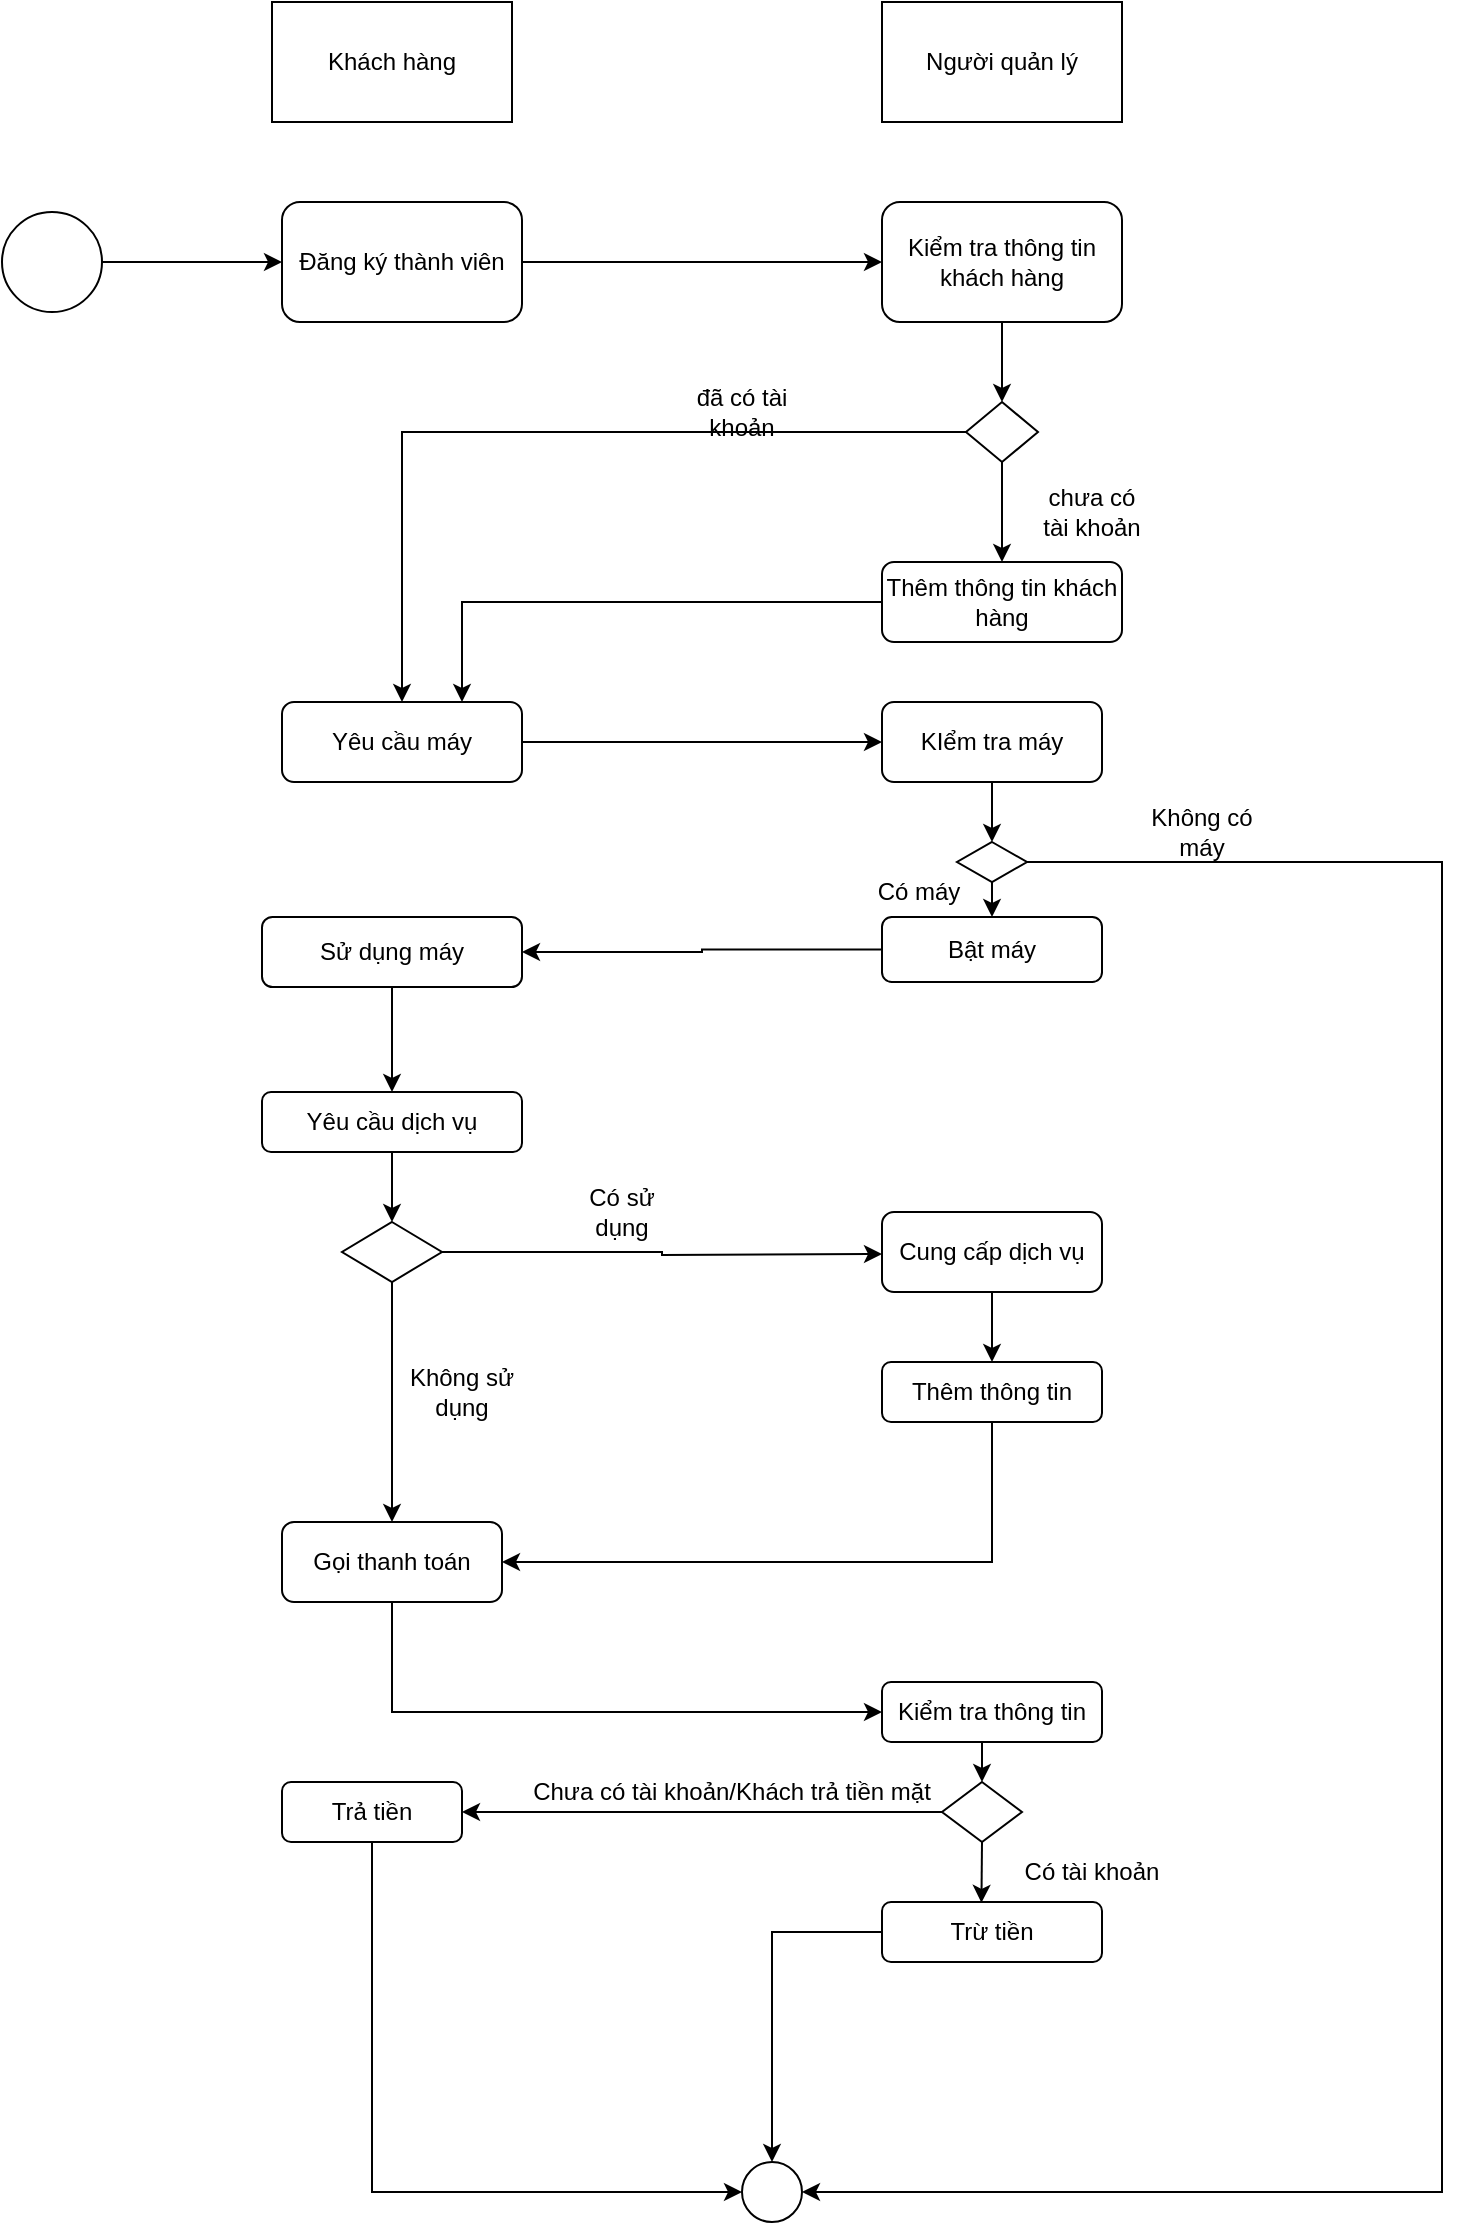<mxfile version="24.7.17">
  <diagram name="Trang-1" id="npuXC-bEJ6i2YfuDcWWq">
    <mxGraphModel dx="985" dy="521" grid="1" gridSize="10" guides="1" tooltips="1" connect="1" arrows="1" fold="1" page="1" pageScale="1" pageWidth="827" pageHeight="1169" math="0" shadow="0">
      <root>
        <mxCell id="0" />
        <mxCell id="1" parent="0" />
        <mxCell id="oFvysyFHtgkkT_9cBDpz-37" style="edgeStyle=orthogonalEdgeStyle;rounded=0;orthogonalLoop=1;jettySize=auto;html=1;exitX=1;exitY=0.5;exitDx=0;exitDy=0;entryX=0;entryY=0.5;entryDx=0;entryDy=0;" edge="1" parent="1" source="oFvysyFHtgkkT_9cBDpz-2" target="oFvysyFHtgkkT_9cBDpz-7">
          <mxGeometry relative="1" as="geometry" />
        </mxCell>
        <mxCell id="oFvysyFHtgkkT_9cBDpz-2" value="Yêu cầu máy" style="rounded=1;whiteSpace=wrap;html=1;" vertex="1" parent="1">
          <mxGeometry x="170" y="390" width="120" height="40" as="geometry" />
        </mxCell>
        <mxCell id="oFvysyFHtgkkT_9cBDpz-3" value="Đăng ký thành viên" style="rounded=1;whiteSpace=wrap;html=1;" vertex="1" parent="1">
          <mxGeometry x="170" y="140" width="120" height="60" as="geometry" />
        </mxCell>
        <mxCell id="oFvysyFHtgkkT_9cBDpz-24" style="edgeStyle=orthogonalEdgeStyle;rounded=0;orthogonalLoop=1;jettySize=auto;html=1;exitX=0.5;exitY=1;exitDx=0;exitDy=0;entryX=0.5;entryY=0;entryDx=0;entryDy=0;" edge="1" parent="1" source="oFvysyFHtgkkT_9cBDpz-4" target="oFvysyFHtgkkT_9cBDpz-6">
          <mxGeometry relative="1" as="geometry" />
        </mxCell>
        <mxCell id="oFvysyFHtgkkT_9cBDpz-4" value="Kiểm tra thông tin khách hàng" style="rounded=1;whiteSpace=wrap;html=1;" vertex="1" parent="1">
          <mxGeometry x="470" y="140" width="120" height="60" as="geometry" />
        </mxCell>
        <mxCell id="oFvysyFHtgkkT_9cBDpz-27" style="edgeStyle=orthogonalEdgeStyle;rounded=0;orthogonalLoop=1;jettySize=auto;html=1;exitX=0;exitY=0.5;exitDx=0;exitDy=0;entryX=0.75;entryY=0;entryDx=0;entryDy=0;" edge="1" parent="1" source="oFvysyFHtgkkT_9cBDpz-5" target="oFvysyFHtgkkT_9cBDpz-2">
          <mxGeometry relative="1" as="geometry" />
        </mxCell>
        <mxCell id="oFvysyFHtgkkT_9cBDpz-5" value="Thêm thông tin khách hàng" style="rounded=1;whiteSpace=wrap;html=1;" vertex="1" parent="1">
          <mxGeometry x="470" y="320" width="120" height="40" as="geometry" />
        </mxCell>
        <mxCell id="oFvysyFHtgkkT_9cBDpz-25" style="edgeStyle=orthogonalEdgeStyle;rounded=0;orthogonalLoop=1;jettySize=auto;html=1;exitX=0;exitY=0.5;exitDx=0;exitDy=0;entryX=0.5;entryY=0;entryDx=0;entryDy=0;" edge="1" parent="1" source="oFvysyFHtgkkT_9cBDpz-6" target="oFvysyFHtgkkT_9cBDpz-2">
          <mxGeometry relative="1" as="geometry" />
        </mxCell>
        <mxCell id="oFvysyFHtgkkT_9cBDpz-26" style="edgeStyle=orthogonalEdgeStyle;rounded=0;orthogonalLoop=1;jettySize=auto;html=1;exitX=0.5;exitY=1;exitDx=0;exitDy=0;entryX=0.5;entryY=0;entryDx=0;entryDy=0;" edge="1" parent="1" source="oFvysyFHtgkkT_9cBDpz-6" target="oFvysyFHtgkkT_9cBDpz-5">
          <mxGeometry relative="1" as="geometry" />
        </mxCell>
        <mxCell id="oFvysyFHtgkkT_9cBDpz-6" value="" style="rhombus;whiteSpace=wrap;html=1;" vertex="1" parent="1">
          <mxGeometry x="512" y="240" width="36" height="30" as="geometry" />
        </mxCell>
        <mxCell id="oFvysyFHtgkkT_9cBDpz-39" style="edgeStyle=orthogonalEdgeStyle;rounded=0;orthogonalLoop=1;jettySize=auto;html=1;exitX=0.5;exitY=1;exitDx=0;exitDy=0;entryX=0.5;entryY=0;entryDx=0;entryDy=0;" edge="1" parent="1" source="oFvysyFHtgkkT_9cBDpz-7" target="oFvysyFHtgkkT_9cBDpz-38">
          <mxGeometry relative="1" as="geometry" />
        </mxCell>
        <mxCell id="oFvysyFHtgkkT_9cBDpz-7" value="KIểm tra máy" style="rounded=1;whiteSpace=wrap;html=1;" vertex="1" parent="1">
          <mxGeometry x="470" y="390" width="110" height="40" as="geometry" />
        </mxCell>
        <mxCell id="oFvysyFHtgkkT_9cBDpz-35" style="edgeStyle=orthogonalEdgeStyle;rounded=0;orthogonalLoop=1;jettySize=auto;html=1;exitX=0.5;exitY=1;exitDx=0;exitDy=0;entryX=0.5;entryY=0;entryDx=0;entryDy=0;" edge="1" parent="1" source="oFvysyFHtgkkT_9cBDpz-8" target="oFvysyFHtgkkT_9cBDpz-12">
          <mxGeometry relative="1" as="geometry" />
        </mxCell>
        <mxCell id="oFvysyFHtgkkT_9cBDpz-36" style="edgeStyle=orthogonalEdgeStyle;rounded=0;orthogonalLoop=1;jettySize=auto;html=1;exitX=1;exitY=0.5;exitDx=0;exitDy=0;" edge="1" parent="1" source="oFvysyFHtgkkT_9cBDpz-8">
          <mxGeometry relative="1" as="geometry">
            <mxPoint x="470" y="666" as="targetPoint" />
          </mxGeometry>
        </mxCell>
        <mxCell id="oFvysyFHtgkkT_9cBDpz-8" value="" style="rhombus;whiteSpace=wrap;html=1;" vertex="1" parent="1">
          <mxGeometry x="200" y="650" width="50" height="30" as="geometry" />
        </mxCell>
        <mxCell id="oFvysyFHtgkkT_9cBDpz-45" style="edgeStyle=orthogonalEdgeStyle;rounded=0;orthogonalLoop=1;jettySize=auto;html=1;exitX=0;exitY=0.5;exitDx=0;exitDy=0;" edge="1" parent="1" source="oFvysyFHtgkkT_9cBDpz-9" target="oFvysyFHtgkkT_9cBDpz-10">
          <mxGeometry relative="1" as="geometry" />
        </mxCell>
        <mxCell id="oFvysyFHtgkkT_9cBDpz-9" value="Bật máy" style="rounded=1;whiteSpace=wrap;html=1;" vertex="1" parent="1">
          <mxGeometry x="470" y="497.5" width="110" height="32.5" as="geometry" />
        </mxCell>
        <mxCell id="oFvysyFHtgkkT_9cBDpz-33" style="edgeStyle=orthogonalEdgeStyle;rounded=0;orthogonalLoop=1;jettySize=auto;html=1;exitX=0.5;exitY=1;exitDx=0;exitDy=0;" edge="1" parent="1" source="oFvysyFHtgkkT_9cBDpz-10" target="oFvysyFHtgkkT_9cBDpz-11">
          <mxGeometry relative="1" as="geometry" />
        </mxCell>
        <mxCell id="oFvysyFHtgkkT_9cBDpz-10" value="Sử dụng máy" style="rounded=1;whiteSpace=wrap;html=1;" vertex="1" parent="1">
          <mxGeometry x="160" y="497.5" width="130" height="35" as="geometry" />
        </mxCell>
        <mxCell id="oFvysyFHtgkkT_9cBDpz-34" style="edgeStyle=orthogonalEdgeStyle;rounded=0;orthogonalLoop=1;jettySize=auto;html=1;exitX=0.5;exitY=1;exitDx=0;exitDy=0;entryX=0.5;entryY=0;entryDx=0;entryDy=0;" edge="1" parent="1" source="oFvysyFHtgkkT_9cBDpz-11" target="oFvysyFHtgkkT_9cBDpz-8">
          <mxGeometry relative="1" as="geometry" />
        </mxCell>
        <mxCell id="oFvysyFHtgkkT_9cBDpz-11" value="Yêu cầu dịch vụ" style="rounded=1;whiteSpace=wrap;html=1;" vertex="1" parent="1">
          <mxGeometry x="160" y="585" width="130" height="30" as="geometry" />
        </mxCell>
        <mxCell id="oFvysyFHtgkkT_9cBDpz-52" style="edgeStyle=orthogonalEdgeStyle;rounded=0;orthogonalLoop=1;jettySize=auto;html=1;exitX=0.5;exitY=1;exitDx=0;exitDy=0;entryX=0;entryY=0.5;entryDx=0;entryDy=0;" edge="1" parent="1" source="oFvysyFHtgkkT_9cBDpz-12" target="oFvysyFHtgkkT_9cBDpz-15">
          <mxGeometry relative="1" as="geometry" />
        </mxCell>
        <mxCell id="oFvysyFHtgkkT_9cBDpz-12" value="Gọi thanh toán" style="rounded=1;whiteSpace=wrap;html=1;" vertex="1" parent="1">
          <mxGeometry x="170" y="800" width="110" height="40" as="geometry" />
        </mxCell>
        <mxCell id="oFvysyFHtgkkT_9cBDpz-48" style="edgeStyle=orthogonalEdgeStyle;rounded=0;orthogonalLoop=1;jettySize=auto;html=1;exitX=0.5;exitY=1;exitDx=0;exitDy=0;entryX=0.5;entryY=0;entryDx=0;entryDy=0;" edge="1" parent="1" source="oFvysyFHtgkkT_9cBDpz-13" target="oFvysyFHtgkkT_9cBDpz-14">
          <mxGeometry relative="1" as="geometry" />
        </mxCell>
        <mxCell id="oFvysyFHtgkkT_9cBDpz-13" value="Cung cấp dịch vụ" style="rounded=1;whiteSpace=wrap;html=1;" vertex="1" parent="1">
          <mxGeometry x="470" y="645" width="110" height="40" as="geometry" />
        </mxCell>
        <mxCell id="oFvysyFHtgkkT_9cBDpz-49" style="edgeStyle=orthogonalEdgeStyle;rounded=0;orthogonalLoop=1;jettySize=auto;html=1;exitX=0.5;exitY=1;exitDx=0;exitDy=0;entryX=1;entryY=0.5;entryDx=0;entryDy=0;" edge="1" parent="1" source="oFvysyFHtgkkT_9cBDpz-14" target="oFvysyFHtgkkT_9cBDpz-12">
          <mxGeometry relative="1" as="geometry" />
        </mxCell>
        <mxCell id="oFvysyFHtgkkT_9cBDpz-14" value="Thêm thông tin" style="rounded=1;whiteSpace=wrap;html=1;" vertex="1" parent="1">
          <mxGeometry x="470" y="720" width="110" height="30" as="geometry" />
        </mxCell>
        <mxCell id="oFvysyFHtgkkT_9cBDpz-54" style="edgeStyle=orthogonalEdgeStyle;rounded=0;orthogonalLoop=1;jettySize=auto;html=1;exitX=0.5;exitY=1;exitDx=0;exitDy=0;entryX=0.5;entryY=0;entryDx=0;entryDy=0;" edge="1" parent="1" source="oFvysyFHtgkkT_9cBDpz-15" target="oFvysyFHtgkkT_9cBDpz-53">
          <mxGeometry relative="1" as="geometry" />
        </mxCell>
        <mxCell id="oFvysyFHtgkkT_9cBDpz-15" value="Kiểm tra thông tin" style="rounded=1;whiteSpace=wrap;html=1;" vertex="1" parent="1">
          <mxGeometry x="470" y="880" width="110" height="30" as="geometry" />
        </mxCell>
        <mxCell id="oFvysyFHtgkkT_9cBDpz-58" style="edgeStyle=orthogonalEdgeStyle;rounded=0;orthogonalLoop=1;jettySize=auto;html=1;exitX=0.5;exitY=1;exitDx=0;exitDy=0;entryX=0;entryY=0.5;entryDx=0;entryDy=0;" edge="1" parent="1" source="oFvysyFHtgkkT_9cBDpz-16" target="oFvysyFHtgkkT_9cBDpz-18">
          <mxGeometry relative="1" as="geometry" />
        </mxCell>
        <mxCell id="oFvysyFHtgkkT_9cBDpz-16" value="Trả tiền" style="rounded=1;whiteSpace=wrap;html=1;" vertex="1" parent="1">
          <mxGeometry x="170" y="930" width="90" height="30" as="geometry" />
        </mxCell>
        <mxCell id="oFvysyFHtgkkT_9cBDpz-57" style="edgeStyle=orthogonalEdgeStyle;rounded=0;orthogonalLoop=1;jettySize=auto;html=1;exitX=0;exitY=0.5;exitDx=0;exitDy=0;entryX=0.5;entryY=0;entryDx=0;entryDy=0;" edge="1" parent="1" source="oFvysyFHtgkkT_9cBDpz-17" target="oFvysyFHtgkkT_9cBDpz-18">
          <mxGeometry relative="1" as="geometry" />
        </mxCell>
        <mxCell id="oFvysyFHtgkkT_9cBDpz-17" value="Trừ tiền" style="rounded=1;whiteSpace=wrap;html=1;" vertex="1" parent="1">
          <mxGeometry x="470" y="990" width="110" height="30" as="geometry" />
        </mxCell>
        <mxCell id="oFvysyFHtgkkT_9cBDpz-18" value="" style="ellipse;whiteSpace=wrap;html=1;aspect=fixed;" vertex="1" parent="1">
          <mxGeometry x="400" y="1120" width="30" height="30" as="geometry" />
        </mxCell>
        <mxCell id="oFvysyFHtgkkT_9cBDpz-19" value="Khách hàng" style="rounded=0;whiteSpace=wrap;html=1;" vertex="1" parent="1">
          <mxGeometry x="165" y="40" width="120" height="60" as="geometry" />
        </mxCell>
        <mxCell id="oFvysyFHtgkkT_9cBDpz-20" value="Người quản lý" style="rounded=0;whiteSpace=wrap;html=1;" vertex="1" parent="1">
          <mxGeometry x="470" y="40" width="120" height="60" as="geometry" />
        </mxCell>
        <mxCell id="oFvysyFHtgkkT_9cBDpz-21" value="" style="endArrow=classic;html=1;rounded=0;entryX=0;entryY=0.5;entryDx=0;entryDy=0;" edge="1" parent="1" target="oFvysyFHtgkkT_9cBDpz-3">
          <mxGeometry width="50" height="50" relative="1" as="geometry">
            <mxPoint x="80" y="170" as="sourcePoint" />
            <mxPoint x="80" y="150" as="targetPoint" />
          </mxGeometry>
        </mxCell>
        <mxCell id="oFvysyFHtgkkT_9cBDpz-22" value="" style="ellipse;whiteSpace=wrap;html=1;aspect=fixed;" vertex="1" parent="1">
          <mxGeometry x="30" y="145" width="50" height="50" as="geometry" />
        </mxCell>
        <mxCell id="oFvysyFHtgkkT_9cBDpz-23" value="" style="endArrow=classic;html=1;rounded=0;" edge="1" parent="1" target="oFvysyFHtgkkT_9cBDpz-4">
          <mxGeometry width="50" height="50" relative="1" as="geometry">
            <mxPoint x="290" y="170" as="sourcePoint" />
            <mxPoint x="340" y="120" as="targetPoint" />
          </mxGeometry>
        </mxCell>
        <mxCell id="oFvysyFHtgkkT_9cBDpz-28" value="đã có tài khoản" style="text;html=1;align=center;verticalAlign=middle;whiteSpace=wrap;rounded=0;" vertex="1" parent="1">
          <mxGeometry x="370" y="230" width="60" height="30" as="geometry" />
        </mxCell>
        <mxCell id="oFvysyFHtgkkT_9cBDpz-31" value="chưa có tài khoản" style="text;html=1;align=center;verticalAlign=middle;whiteSpace=wrap;rounded=0;" vertex="1" parent="1">
          <mxGeometry x="545" y="280" width="60" height="30" as="geometry" />
        </mxCell>
        <mxCell id="oFvysyFHtgkkT_9cBDpz-40" style="edgeStyle=orthogonalEdgeStyle;rounded=0;orthogonalLoop=1;jettySize=auto;html=1;exitX=1;exitY=0.5;exitDx=0;exitDy=0;entryX=1;entryY=0.5;entryDx=0;entryDy=0;" edge="1" parent="1" source="oFvysyFHtgkkT_9cBDpz-38" target="oFvysyFHtgkkT_9cBDpz-18">
          <mxGeometry relative="1" as="geometry">
            <Array as="points">
              <mxPoint x="750" y="470" />
              <mxPoint x="750" y="1135" />
            </Array>
          </mxGeometry>
        </mxCell>
        <mxCell id="oFvysyFHtgkkT_9cBDpz-42" style="edgeStyle=orthogonalEdgeStyle;rounded=0;orthogonalLoop=1;jettySize=auto;html=1;exitX=0.5;exitY=1;exitDx=0;exitDy=0;entryX=0.5;entryY=0;entryDx=0;entryDy=0;" edge="1" parent="1" source="oFvysyFHtgkkT_9cBDpz-38" target="oFvysyFHtgkkT_9cBDpz-9">
          <mxGeometry relative="1" as="geometry" />
        </mxCell>
        <mxCell id="oFvysyFHtgkkT_9cBDpz-38" value="" style="rhombus;whiteSpace=wrap;html=1;" vertex="1" parent="1">
          <mxGeometry x="507.5" y="460" width="35" height="20" as="geometry" />
        </mxCell>
        <mxCell id="oFvysyFHtgkkT_9cBDpz-43" value="Không có máy" style="text;html=1;align=center;verticalAlign=middle;whiteSpace=wrap;rounded=0;" vertex="1" parent="1">
          <mxGeometry x="600" y="440" width="60" height="30" as="geometry" />
        </mxCell>
        <mxCell id="oFvysyFHtgkkT_9cBDpz-44" value="Có máy" style="text;html=1;align=center;verticalAlign=middle;whiteSpace=wrap;rounded=0;" vertex="1" parent="1">
          <mxGeometry x="457" y="470" width="63" height="30" as="geometry" />
        </mxCell>
        <mxCell id="oFvysyFHtgkkT_9cBDpz-46" value="Có sử dụng" style="text;html=1;align=center;verticalAlign=middle;whiteSpace=wrap;rounded=0;" vertex="1" parent="1">
          <mxGeometry x="310" y="630" width="60" height="30" as="geometry" />
        </mxCell>
        <mxCell id="oFvysyFHtgkkT_9cBDpz-47" value="Không sử dụng" style="text;html=1;align=center;verticalAlign=middle;whiteSpace=wrap;rounded=0;" vertex="1" parent="1">
          <mxGeometry x="230" y="720" width="60" height="30" as="geometry" />
        </mxCell>
        <mxCell id="oFvysyFHtgkkT_9cBDpz-55" style="edgeStyle=orthogonalEdgeStyle;rounded=0;orthogonalLoop=1;jettySize=auto;html=1;exitX=0;exitY=0.5;exitDx=0;exitDy=0;" edge="1" parent="1" source="oFvysyFHtgkkT_9cBDpz-53" target="oFvysyFHtgkkT_9cBDpz-16">
          <mxGeometry relative="1" as="geometry" />
        </mxCell>
        <mxCell id="oFvysyFHtgkkT_9cBDpz-53" value="" style="rhombus;whiteSpace=wrap;html=1;" vertex="1" parent="1">
          <mxGeometry x="500" y="930" width="40" height="30" as="geometry" />
        </mxCell>
        <mxCell id="oFvysyFHtgkkT_9cBDpz-56" style="edgeStyle=orthogonalEdgeStyle;rounded=0;orthogonalLoop=1;jettySize=auto;html=1;exitX=0.5;exitY=1;exitDx=0;exitDy=0;entryX=0.452;entryY=0.014;entryDx=0;entryDy=0;entryPerimeter=0;" edge="1" parent="1" source="oFvysyFHtgkkT_9cBDpz-53" target="oFvysyFHtgkkT_9cBDpz-17">
          <mxGeometry relative="1" as="geometry" />
        </mxCell>
        <mxCell id="oFvysyFHtgkkT_9cBDpz-59" value="Chưa có tài khoản/Khách trả tiền mặt" style="text;html=1;align=center;verticalAlign=middle;whiteSpace=wrap;rounded=0;" vertex="1" parent="1">
          <mxGeometry x="290" y="920" width="210" height="30" as="geometry" />
        </mxCell>
        <mxCell id="oFvysyFHtgkkT_9cBDpz-61" value="Có tài khoản" style="text;html=1;align=center;verticalAlign=middle;whiteSpace=wrap;rounded=0;" vertex="1" parent="1">
          <mxGeometry x="530" y="960" width="90" height="30" as="geometry" />
        </mxCell>
      </root>
    </mxGraphModel>
  </diagram>
</mxfile>
